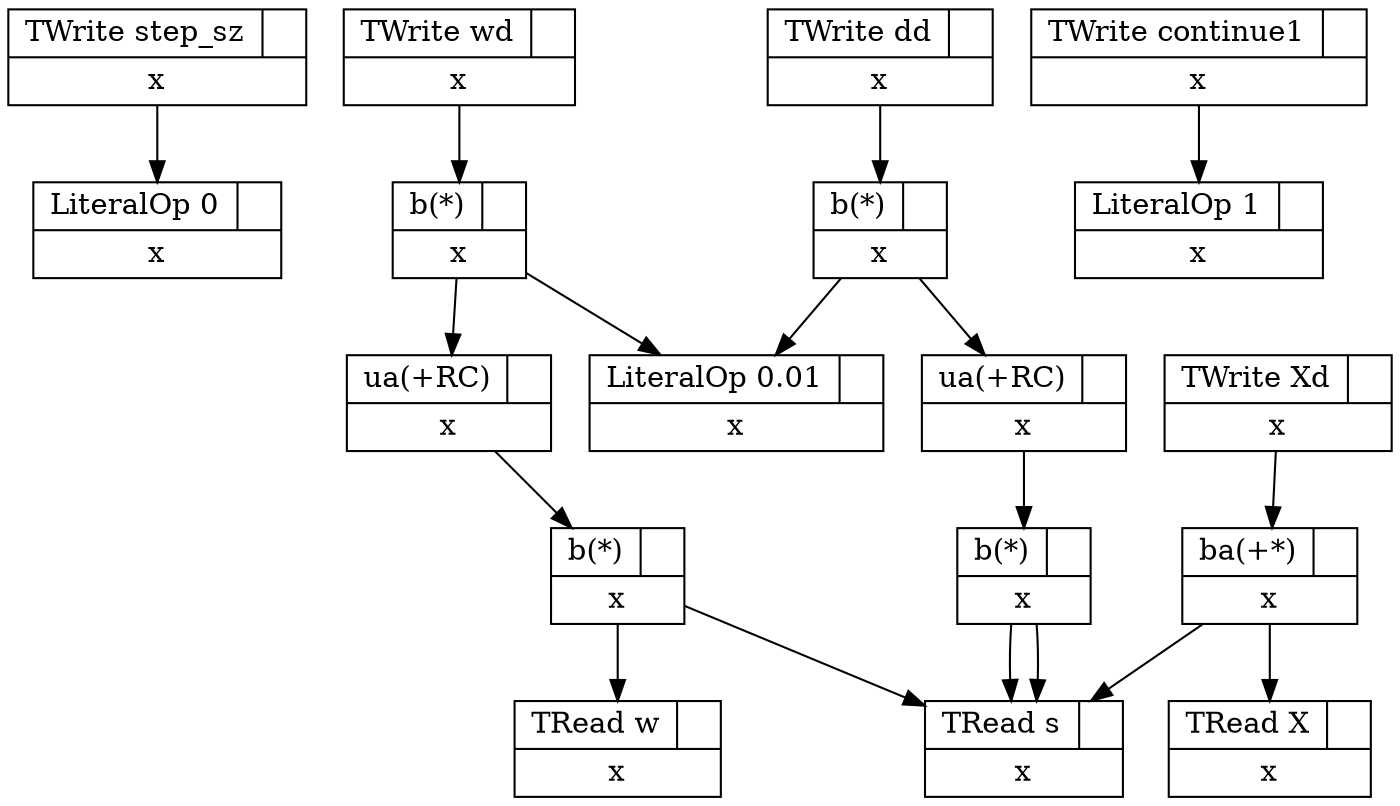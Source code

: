 digraph graphname {
433 [shape=record label="{{LiteralOp 0 |  } | x}" color="black"];
432 [shape=record label="{{TWrite step_sz |  } | x}" color="black"];
432->433 [color="black"];
436 [shape=record label="{{TRead X |  } | x}" color="black"];
437 [shape=record label="{{TRead s |  } | x}" color="black"];
435 [shape=record label="{{ba(+*) |  } | x}" color="black"];
435->436 [color="black"];
435->437 [color="black"];
434 [shape=record label="{{TWrite Xd |  } | x}" color="black"];
434->435 [color="black"];
450 [shape=record label="{{LiteralOp 0.01 |  } | x}" color="black"];
443 [shape=record label="{{TRead w |  } | x}" color="black"];
442 [shape=record label="{{b(*) |  } | x}" color="black"];
442->443 [color="black"];
442->437 [color="black"];
441 [shape=record label="{{ua(+RC) |  } | x}" color="black"];
441->442 [color="black"];
439 [shape=record label="{{b(*) |  } | x}" color="black"];
439->450 [color="black"];
439->441 [color="black"];
438 [shape=record label="{{TWrite wd |  } | x}" color="black"];
438->439 [color="black"];
447 [shape=record label="{{b(*) |  } | x}" color="black"];
447->437 [color="black"];
447->437 [color="black"];
446 [shape=record label="{{ua(+RC) |  } | x}" color="black"];
446->447 [color="black"];
445 [shape=record label="{{b(*) |  } | x}" color="black"];
445->450 [color="black"];
445->446 [color="black"];
444 [shape=record label="{{TWrite dd |  } | x}" color="black"];
444->445 [color="black"];
449 [shape=record label="{{LiteralOp 1 |  } | x}" color="black"];
448 [shape=record label="{{TWrite continue1 |  } | x}" color="black"];
448->449 [color="black"];
}
